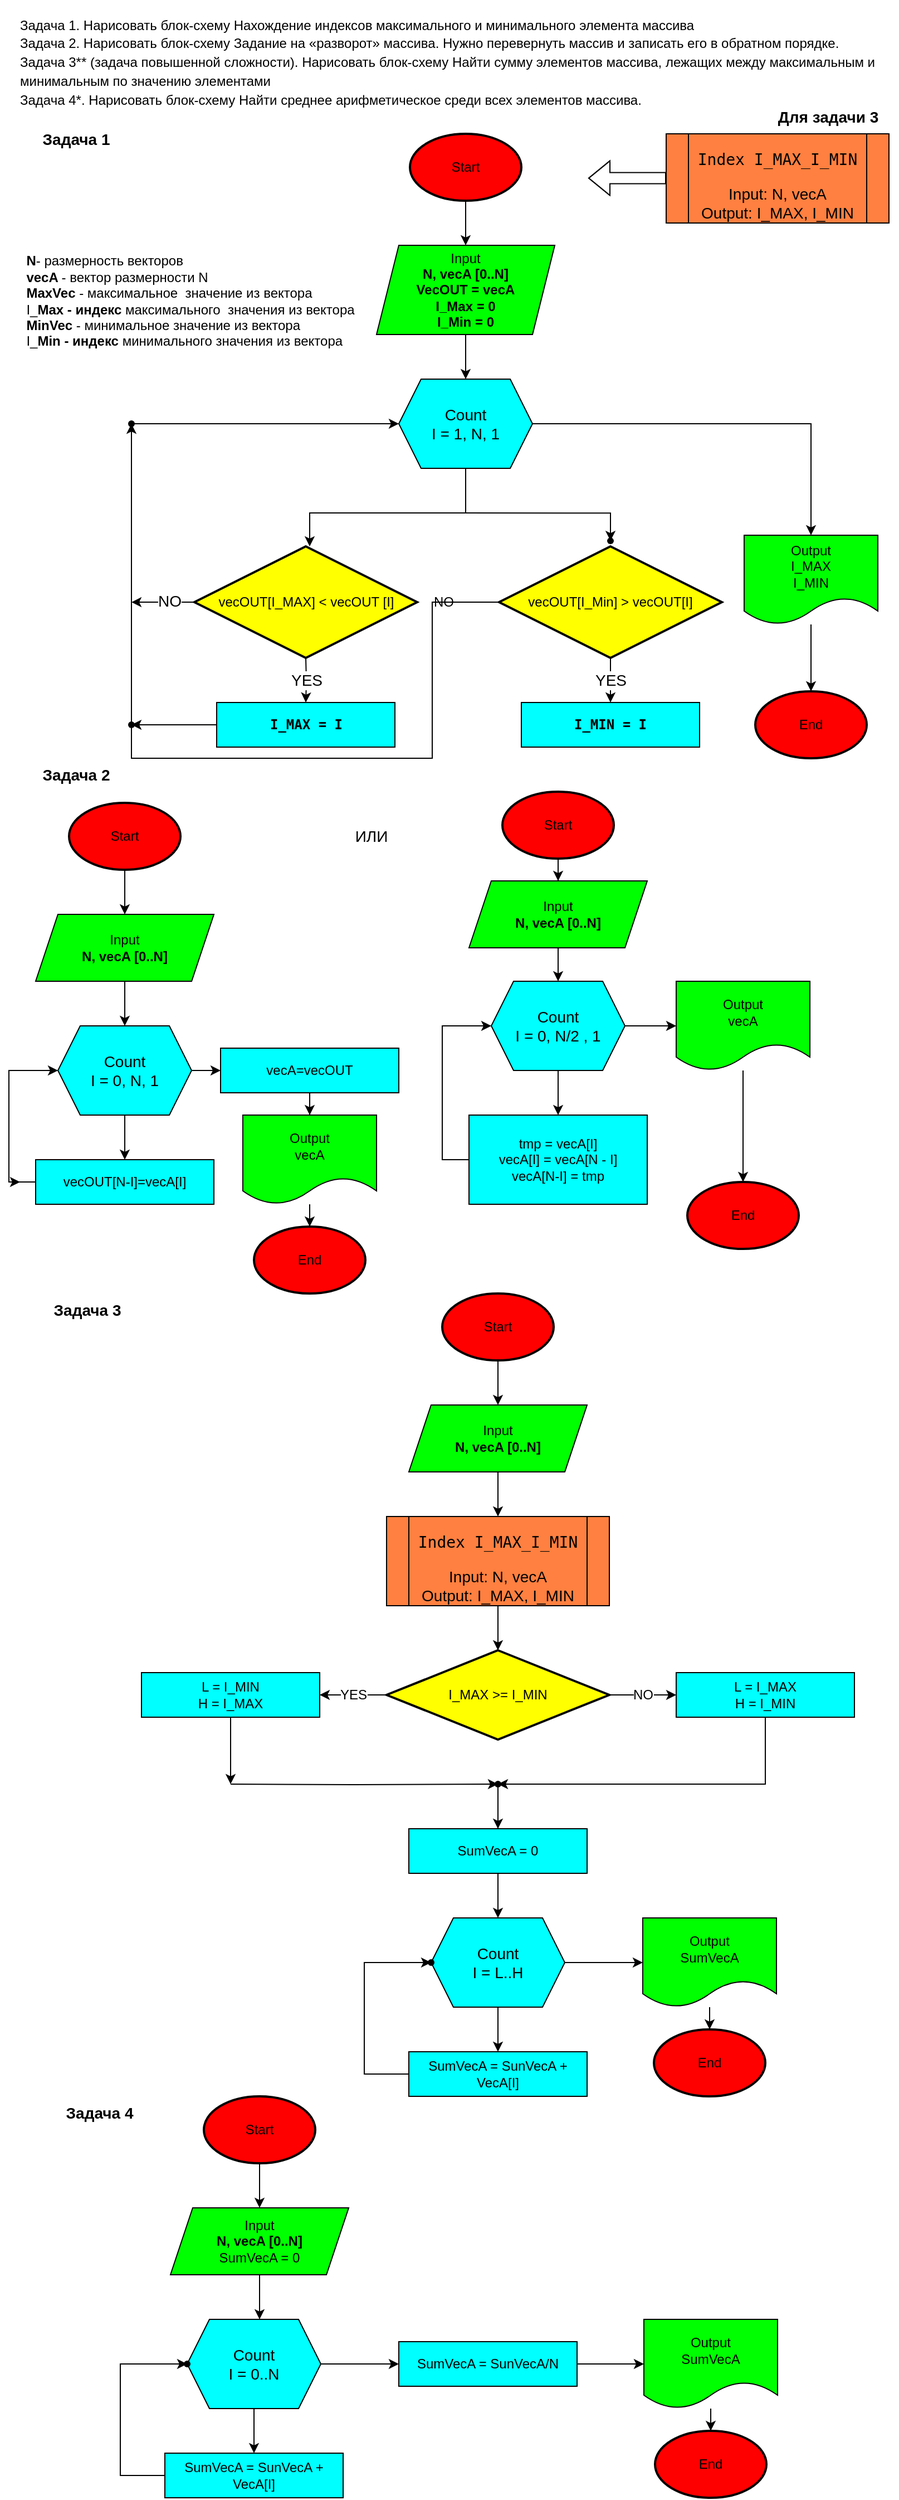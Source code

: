 <mxfile version="20.2.2" type="github">
  <diagram id="C5RBs43oDa-KdzZeNtuy" name="Page-1">
    <mxGraphModel dx="706" dy="355" grid="1" gridSize="10" guides="1" tooltips="1" connect="1" arrows="1" fold="1" page="1" pageScale="1" pageWidth="827" pageHeight="1169" math="0" shadow="0">
      <root>
        <mxCell id="WIyWlLk6GJQsqaUBKTNV-0" />
        <mxCell id="WIyWlLk6GJQsqaUBKTNV-1" parent="WIyWlLk6GJQsqaUBKTNV-0" />
        <mxCell id="VKYqEhsGUvJdusKVCXXP-0" value="&lt;div style=&quot;font-size: 12px;&quot; align=&quot;justify&quot;&gt;&lt;b style=&quot;font-size: 12px;&quot;&gt;N&lt;/b&gt;- размерность векторов&lt;br style=&quot;font-size: 12px;&quot;&gt;&lt;b style=&quot;font-size: 12px;&quot;&gt;vecA &lt;/b&gt;- вектор размерности N&lt;/div&gt;&lt;div style=&quot;font-size: 12px;&quot; align=&quot;justify&quot;&gt;&lt;b style=&quot;font-size: 12px;&quot;&gt;MaxVec &lt;/b&gt;- максимальное&amp;nbsp; значение из вектора &lt;br style=&quot;font-size: 12px;&quot;&gt;&lt;/div&gt;&lt;div style=&quot;font-size: 12px;&quot; align=&quot;justify&quot;&gt;I_&lt;b style=&quot;font-size: 12px;&quot;&gt;Max - индекс &lt;/b&gt;максимального&amp;nbsp; значения из вектора &lt;br style=&quot;font-size: 12px;&quot;&gt;&lt;/div&gt;&lt;div style=&quot;font-size: 12px;&quot;&gt;&lt;div style=&quot;font-size: 12px;&quot; align=&quot;justify&quot;&gt;&lt;b style=&quot;font-size: 12px;&quot;&gt;MinVec &lt;/b&gt;- минимальное значение из вектора &lt;br style=&quot;font-size: 12px;&quot;&gt;&lt;/div&gt;&lt;div style=&quot;font-size: 12px;&quot; align=&quot;justify&quot;&gt;I_&lt;b style=&quot;font-size: 12px;&quot;&gt;Min - индекс &lt;/b&gt;минимального значения из вектора &lt;br style=&quot;font-size: 12px;&quot;&gt;&lt;/div&gt;&lt;/div&gt;" style="text;html=1;strokeColor=none;fillColor=none;align=center;verticalAlign=middle;whiteSpace=wrap;rounded=0;fontFamily=Helvetica;fontSize=12;" parent="WIyWlLk6GJQsqaUBKTNV-1" vertex="1">
          <mxGeometry x="18" y="220" width="310" height="100" as="geometry" />
        </mxCell>
        <mxCell id="s0az6aumU0_sVPZmCAAS-1" value="&lt;font style=&quot;font-size: 12px;&quot; face=&quot;Helvetica&quot;&gt;&lt;span style=&quot;&quot;&gt;Задача 1. Нарисовать блок-схему Нахождение индексов максимального и минимального элемента массива&lt;br&gt;Задача 2. Нарисовать блок-схему Задание на «разворот» массива. Нужно перевернуть массив и записать его в обратном порядке.&lt;br&gt;Задача 3** (задача повышенной сложности). Нарисовать блок-схему Найти сумму элементов массива, лежащих между максимальным и&lt;br&gt;минимальным по значению элементами&lt;br&gt;Задача 4*. Нарисовать блок-схему Найти среднее арифметическое среди всех элементов массива.&lt;/span&gt;&lt;br&gt;&lt;span style=&quot;&quot;&gt;&lt;/span&gt;&lt;/font&gt;" style="text;html=1;strokeColor=none;fillColor=none;align=left;verticalAlign=middle;whiteSpace=wrap;rounded=0;fontSize=14;" parent="WIyWlLk6GJQsqaUBKTNV-1" vertex="1">
          <mxGeometry x="18" width="790" height="110" as="geometry" />
        </mxCell>
        <mxCell id="ObDRGe4wSJezjXT2JfDT-131" value="" style="edgeStyle=orthogonalEdgeStyle;rounded=0;orthogonalLoop=1;jettySize=auto;html=1;fontFamily=Helvetica;fontSize=12;" parent="WIyWlLk6GJQsqaUBKTNV-1" source="s0az6aumU0_sVPZmCAAS-45" target="ObDRGe4wSJezjXT2JfDT-101" edge="1">
          <mxGeometry relative="1" as="geometry" />
        </mxCell>
        <mxCell id="s0az6aumU0_sVPZmCAAS-45" value="Start" style="strokeWidth=2;html=1;shape=mxgraph.flowchart.start_1;whiteSpace=wrap;fillColor=#FF0000;" parent="WIyWlLk6GJQsqaUBKTNV-1" vertex="1">
          <mxGeometry x="370" y="120" width="100" height="60" as="geometry" />
        </mxCell>
        <mxCell id="s0az6aumU0_sVPZmCAAS-65" value="&lt;b&gt;Задача 1&lt;/b&gt;" style="text;html=1;align=center;verticalAlign=middle;resizable=0;points=[];autosize=1;strokeColor=none;fillColor=none;fontSize=14;fontFamily=Helvetica;" parent="WIyWlLk6GJQsqaUBKTNV-1" vertex="1">
          <mxGeometry x="30" y="110" width="80" height="30" as="geometry" />
        </mxCell>
        <mxCell id="ObDRGe4wSJezjXT2JfDT-99" value="End" style="strokeWidth=2;html=1;shape=mxgraph.flowchart.start_1;whiteSpace=wrap;fillColor=#FF0000;" parent="WIyWlLk6GJQsqaUBKTNV-1" vertex="1">
          <mxGeometry x="680" y="620" width="100" height="60" as="geometry" />
        </mxCell>
        <mxCell id="ObDRGe4wSJezjXT2JfDT-100" value="" style="edgeStyle=orthogonalEdgeStyle;rounded=0;orthogonalLoop=1;jettySize=auto;html=1;fontFamily=Helvetica;fontSize=14;" parent="WIyWlLk6GJQsqaUBKTNV-1" source="ObDRGe4wSJezjXT2JfDT-101" target="ObDRGe4wSJezjXT2JfDT-106" edge="1">
          <mxGeometry relative="1" as="geometry" />
        </mxCell>
        <mxCell id="ObDRGe4wSJezjXT2JfDT-101" value="&lt;div&gt;Input&lt;/div&gt;&lt;div&gt;&lt;b&gt;N, vecA [0..N]&lt;/b&gt;&lt;/div&gt;&lt;div&gt;&lt;b&gt;VecOUT = vecA&lt;/b&gt;&lt;/div&gt;&lt;div&gt;&lt;b&gt;I_Max = 0&lt;br&gt;&lt;/b&gt;&lt;/div&gt;&lt;div&gt;&lt;b&gt;I_Min = 0&lt;br&gt;&lt;/b&gt;&lt;/div&gt;" style="shape=parallelogram;perimeter=parallelogramPerimeter;whiteSpace=wrap;html=1;fixedSize=1;fillColor=#00FF00;" parent="WIyWlLk6GJQsqaUBKTNV-1" vertex="1">
          <mxGeometry x="340" y="220" width="160" height="80" as="geometry" />
        </mxCell>
        <mxCell id="ObDRGe4wSJezjXT2JfDT-102" value="" style="edgeStyle=orthogonalEdgeStyle;rounded=0;orthogonalLoop=1;jettySize=auto;html=1;fontFamily=Helvetica;fontSize=14;" parent="WIyWlLk6GJQsqaUBKTNV-1" source="ObDRGe4wSJezjXT2JfDT-103" target="ObDRGe4wSJezjXT2JfDT-99" edge="1">
          <mxGeometry relative="1" as="geometry" />
        </mxCell>
        <mxCell id="ObDRGe4wSJezjXT2JfDT-103" value="&lt;div&gt;Output&lt;/div&gt;&lt;div&gt;I_MAX&lt;/div&gt;&lt;div&gt;I_MIN&lt;br&gt;&lt;/div&gt;" style="shape=document;whiteSpace=wrap;html=1;boundedLbl=1;fillColor=#00FF00;" parent="WIyWlLk6GJQsqaUBKTNV-1" vertex="1">
          <mxGeometry x="670" y="480.0" width="120" height="80" as="geometry" />
        </mxCell>
        <mxCell id="ObDRGe4wSJezjXT2JfDT-105" value="" style="edgeStyle=orthogonalEdgeStyle;rounded=0;orthogonalLoop=1;jettySize=auto;html=1;fontFamily=Helvetica;fontSize=14;" parent="WIyWlLk6GJQsqaUBKTNV-1" source="ObDRGe4wSJezjXT2JfDT-106" target="ObDRGe4wSJezjXT2JfDT-109" edge="1">
          <mxGeometry relative="1" as="geometry">
            <Array as="points">
              <mxPoint x="420" y="460.06" />
              <mxPoint x="280" y="460.06" />
            </Array>
          </mxGeometry>
        </mxCell>
        <mxCell id="ObDRGe4wSJezjXT2JfDT-127" value="" style="edgeStyle=orthogonalEdgeStyle;rounded=0;orthogonalLoop=1;jettySize=auto;html=1;fontFamily=Helvetica;fontSize=12;" parent="WIyWlLk6GJQsqaUBKTNV-1" target="ObDRGe4wSJezjXT2JfDT-126" edge="1">
          <mxGeometry relative="1" as="geometry">
            <mxPoint x="420" y="460.06" as="sourcePoint" />
            <Array as="points">
              <mxPoint x="550" y="460.06" />
            </Array>
          </mxGeometry>
        </mxCell>
        <mxCell id="ObDRGe4wSJezjXT2JfDT-106" value="&lt;div&gt;Count&lt;/div&gt;&lt;div&gt;I = 1, N, 1&lt;br&gt;&lt;/div&gt;" style="shape=hexagon;perimeter=hexagonPerimeter2;whiteSpace=wrap;html=1;fixedSize=1;fontFamily=Helvetica;fontSize=14;fillColor=#00FFFF;" parent="WIyWlLk6GJQsqaUBKTNV-1" vertex="1">
          <mxGeometry x="360" y="340" width="120" height="80" as="geometry" />
        </mxCell>
        <mxCell id="ObDRGe4wSJezjXT2JfDT-107" value="" style="edgeStyle=orthogonalEdgeStyle;rounded=0;orthogonalLoop=1;jettySize=auto;html=1;fontFamily=Helvetica;fontSize=14;" parent="WIyWlLk6GJQsqaUBKTNV-1" source="ObDRGe4wSJezjXT2JfDT-109" edge="1">
          <mxGeometry relative="1" as="geometry">
            <mxPoint x="120" y="540.06" as="targetPoint" />
          </mxGeometry>
        </mxCell>
        <mxCell id="ObDRGe4wSJezjXT2JfDT-108" value="NO" style="edgeLabel;html=1;align=center;verticalAlign=middle;resizable=0;points=[];fontSize=14;fontFamily=Helvetica;" parent="ObDRGe4wSJezjXT2JfDT-107" vertex="1" connectable="0">
          <mxGeometry x="-0.186" y="-1" relative="1" as="geometry">
            <mxPoint as="offset" />
          </mxGeometry>
        </mxCell>
        <mxCell id="ObDRGe4wSJezjXT2JfDT-109" value="vecOUT[I_MAX] &amp;lt; vecOUT [I]" style="strokeWidth=2;html=1;shape=mxgraph.flowchart.decision;whiteSpace=wrap;labelBackgroundColor=none;fontColor=default;fillColor=#FFFF00;" parent="WIyWlLk6GJQsqaUBKTNV-1" vertex="1">
          <mxGeometry x="176.5" y="490.0" width="200" height="100" as="geometry" />
        </mxCell>
        <mxCell id="_BJFXlvesHHBChjdj6PS-3" value="" style="edgeStyle=orthogonalEdgeStyle;rounded=0;orthogonalLoop=1;jettySize=auto;html=1;fontFamily=Helvetica;fontSize=12;" parent="WIyWlLk6GJQsqaUBKTNV-1" source="ObDRGe4wSJezjXT2JfDT-111" target="_BJFXlvesHHBChjdj6PS-2" edge="1">
          <mxGeometry relative="1" as="geometry" />
        </mxCell>
        <mxCell id="ObDRGe4wSJezjXT2JfDT-111" value="&lt;div align=&quot;center&quot;&gt;&lt;pre dir=&quot;ltr&quot; style=&quot;&quot; id=&quot;tw-target-text&quot; data-placeholder=&quot;Перевод&quot; class=&quot;tw-data-text tw-text-large tw-ta&quot;&gt;&lt;b&gt;&lt;span class=&quot;Y2IQFc&quot; lang=&quot;en&quot;&gt;I_MAX = I&lt;/span&gt;&lt;/b&gt;&lt;/pre&gt;&lt;/div&gt;" style="rounded=0;whiteSpace=wrap;html=1;fillColor=#00FFFF;align=center;" parent="WIyWlLk6GJQsqaUBKTNV-1" vertex="1">
          <mxGeometry x="196.5" y="630" width="160" height="40" as="geometry" />
        </mxCell>
        <mxCell id="ObDRGe4wSJezjXT2JfDT-112" value="YES" style="edgeStyle=orthogonalEdgeStyle;rounded=0;orthogonalLoop=1;jettySize=auto;html=1;fontFamily=Helvetica;fontSize=14;" parent="WIyWlLk6GJQsqaUBKTNV-1" target="ObDRGe4wSJezjXT2JfDT-111" edge="1">
          <mxGeometry relative="1" as="geometry">
            <mxPoint x="276.5" y="590" as="sourcePoint" />
          </mxGeometry>
        </mxCell>
        <mxCell id="ObDRGe4wSJezjXT2JfDT-115" value="" style="edgeStyle=orthogonalEdgeStyle;rounded=0;orthogonalLoop=1;jettySize=auto;html=1;fontFamily=Helvetica;fontSize=14;" parent="WIyWlLk6GJQsqaUBKTNV-1" source="ObDRGe4wSJezjXT2JfDT-116" target="ObDRGe4wSJezjXT2JfDT-106" edge="1">
          <mxGeometry relative="1" as="geometry">
            <Array as="points">
              <mxPoint x="120" y="380.0" />
            </Array>
          </mxGeometry>
        </mxCell>
        <mxCell id="ObDRGe4wSJezjXT2JfDT-116" value="" style="shape=waypoint;sketch=0;size=6;pointerEvents=1;points=[];fillColor=#00FFFF;resizable=0;rotatable=0;perimeter=centerPerimeter;snapToPoint=1;rounded=0;" parent="WIyWlLk6GJQsqaUBKTNV-1" vertex="1">
          <mxGeometry x="100" y="360.0" width="40" height="40" as="geometry" />
        </mxCell>
        <mxCell id="ObDRGe4wSJezjXT2JfDT-119" value="" style="edgeStyle=orthogonalEdgeStyle;rounded=0;orthogonalLoop=1;jettySize=auto;html=1;fontFamily=Helvetica;fontSize=14;exitX=1;exitY=0.5;exitDx=0;exitDy=0;" parent="WIyWlLk6GJQsqaUBKTNV-1" source="ObDRGe4wSJezjXT2JfDT-106" target="ObDRGe4wSJezjXT2JfDT-103" edge="1">
          <mxGeometry relative="1" as="geometry">
            <mxPoint x="766.5" y="440.0" as="sourcePoint" />
          </mxGeometry>
        </mxCell>
        <mxCell id="ObDRGe4wSJezjXT2JfDT-130" value="NO" style="edgeStyle=orthogonalEdgeStyle;rounded=0;orthogonalLoop=1;jettySize=auto;html=1;fontFamily=Helvetica;fontSize=12;startArrow=none;" parent="WIyWlLk6GJQsqaUBKTNV-1" source="_BJFXlvesHHBChjdj6PS-2" target="ObDRGe4wSJezjXT2JfDT-116" edge="1">
          <mxGeometry x="-0.186" y="-280" relative="1" as="geometry">
            <mxPoint x="120" y="610.06" as="targetPoint" />
            <Array as="points" />
            <mxPoint as="offset" />
          </mxGeometry>
        </mxCell>
        <mxCell id="ObDRGe4wSJezjXT2JfDT-121" value="vecOUT[I_Min] &amp;gt; vecOUT[I]" style="strokeWidth=2;html=1;shape=mxgraph.flowchart.decision;whiteSpace=wrap;labelBackgroundColor=none;fontColor=default;fillColor=#FFFF00;" parent="WIyWlLk6GJQsqaUBKTNV-1" vertex="1">
          <mxGeometry x="450" y="490.0" width="200" height="100" as="geometry" />
        </mxCell>
        <mxCell id="ObDRGe4wSJezjXT2JfDT-122" value="&lt;div align=&quot;center&quot;&gt;&lt;pre dir=&quot;ltr&quot; style=&quot;&quot; id=&quot;tw-target-text&quot; data-placeholder=&quot;Перевод&quot; class=&quot;tw-data-text tw-text-large tw-ta&quot;&gt;&lt;b&gt;&lt;span class=&quot;Y2IQFc&quot; lang=&quot;en&quot;&gt;I_MIN = I&lt;/span&gt;&lt;/b&gt;&lt;/pre&gt;&lt;/div&gt;" style="rounded=0;whiteSpace=wrap;html=1;fillColor=#00FFFF;align=center;" parent="WIyWlLk6GJQsqaUBKTNV-1" vertex="1">
          <mxGeometry x="470" y="630" width="160" height="40" as="geometry" />
        </mxCell>
        <mxCell id="ObDRGe4wSJezjXT2JfDT-123" value="YES" style="edgeStyle=orthogonalEdgeStyle;rounded=0;orthogonalLoop=1;jettySize=auto;html=1;fontFamily=Helvetica;fontSize=14;exitX=0.5;exitY=1;exitDx=0;exitDy=0;exitPerimeter=0;" parent="WIyWlLk6GJQsqaUBKTNV-1" source="ObDRGe4wSJezjXT2JfDT-121" target="ObDRGe4wSJezjXT2JfDT-122" edge="1">
          <mxGeometry relative="1" as="geometry">
            <mxPoint x="576.5" y="590" as="sourcePoint" />
          </mxGeometry>
        </mxCell>
        <mxCell id="ObDRGe4wSJezjXT2JfDT-126" value="" style="shape=waypoint;sketch=0;size=6;pointerEvents=1;points=[];fillColor=#00FFFF;resizable=0;rotatable=0;perimeter=centerPerimeter;snapToPoint=1;fontSize=14;" parent="WIyWlLk6GJQsqaUBKTNV-1" vertex="1">
          <mxGeometry x="530" y="465.06" width="40" height="40" as="geometry" />
        </mxCell>
        <mxCell id="_BJFXlvesHHBChjdj6PS-2" value="" style="shape=waypoint;sketch=0;size=6;pointerEvents=1;points=[];fillColor=#00FFFF;resizable=0;rotatable=0;perimeter=centerPerimeter;snapToPoint=1;rounded=0;" parent="WIyWlLk6GJQsqaUBKTNV-1" vertex="1">
          <mxGeometry x="100" y="630" width="40" height="40" as="geometry" />
        </mxCell>
        <mxCell id="_BJFXlvesHHBChjdj6PS-4" value="" style="edgeStyle=orthogonalEdgeStyle;rounded=0;orthogonalLoop=1;jettySize=auto;html=1;fontFamily=Helvetica;fontSize=12;endArrow=none;" parent="WIyWlLk6GJQsqaUBKTNV-1" source="ObDRGe4wSJezjXT2JfDT-121" target="_BJFXlvesHHBChjdj6PS-2" edge="1">
          <mxGeometry x="-0.845" relative="1" as="geometry">
            <mxPoint x="120.0" y="380.0" as="targetPoint" />
            <Array as="points">
              <mxPoint x="390" y="540.06" />
              <mxPoint x="390" y="680.06" />
              <mxPoint x="120" y="680.06" />
            </Array>
            <mxPoint as="offset" />
            <mxPoint x="450" y="539.991" as="sourcePoint" />
          </mxGeometry>
        </mxCell>
        <mxCell id="_BJFXlvesHHBChjdj6PS-7" value="" style="edgeStyle=orthogonalEdgeStyle;rounded=0;orthogonalLoop=1;jettySize=auto;html=1;fontFamily=Helvetica;fontSize=12;" parent="WIyWlLk6GJQsqaUBKTNV-1" source="_BJFXlvesHHBChjdj6PS-8" target="_BJFXlvesHHBChjdj6PS-12" edge="1">
          <mxGeometry relative="1" as="geometry" />
        </mxCell>
        <mxCell id="_BJFXlvesHHBChjdj6PS-8" value="Start" style="strokeWidth=2;html=1;shape=mxgraph.flowchart.start_1;whiteSpace=wrap;fillColor=#FF0000;" parent="WIyWlLk6GJQsqaUBKTNV-1" vertex="1">
          <mxGeometry x="64" y="720" width="100" height="60" as="geometry" />
        </mxCell>
        <mxCell id="_BJFXlvesHHBChjdj6PS-9" value="&lt;b&gt;Задача 2&lt;br&gt;&lt;/b&gt;" style="text;html=1;align=center;verticalAlign=middle;resizable=0;points=[];autosize=1;strokeColor=none;fillColor=none;fontSize=14;fontFamily=Helvetica;" parent="WIyWlLk6GJQsqaUBKTNV-1" vertex="1">
          <mxGeometry x="30" y="680" width="80" height="30" as="geometry" />
        </mxCell>
        <mxCell id="_BJFXlvesHHBChjdj6PS-10" value="End" style="strokeWidth=2;html=1;shape=mxgraph.flowchart.start_1;whiteSpace=wrap;fillColor=#FF0000;" parent="WIyWlLk6GJQsqaUBKTNV-1" vertex="1">
          <mxGeometry x="230" y="1100" width="100" height="60" as="geometry" />
        </mxCell>
        <mxCell id="_BJFXlvesHHBChjdj6PS-11" value="" style="edgeStyle=orthogonalEdgeStyle;rounded=0;orthogonalLoop=1;jettySize=auto;html=1;fontFamily=Helvetica;fontSize=14;" parent="WIyWlLk6GJQsqaUBKTNV-1" source="_BJFXlvesHHBChjdj6PS-12" target="_BJFXlvesHHBChjdj6PS-17" edge="1">
          <mxGeometry relative="1" as="geometry" />
        </mxCell>
        <mxCell id="_BJFXlvesHHBChjdj6PS-12" value="&lt;div&gt;Input&lt;/div&gt;&lt;div&gt;&lt;b&gt;N, vecA [0..N]&lt;/b&gt;&lt;/div&gt;" style="shape=parallelogram;perimeter=parallelogramPerimeter;whiteSpace=wrap;html=1;fixedSize=1;fillColor=#00FF00;" parent="WIyWlLk6GJQsqaUBKTNV-1" vertex="1">
          <mxGeometry x="34" y="820" width="160" height="60" as="geometry" />
        </mxCell>
        <mxCell id="_BJFXlvesHHBChjdj6PS-13" value="" style="edgeStyle=orthogonalEdgeStyle;rounded=0;orthogonalLoop=1;jettySize=auto;html=1;fontFamily=Helvetica;fontSize=14;" parent="WIyWlLk6GJQsqaUBKTNV-1" source="_BJFXlvesHHBChjdj6PS-14" target="_BJFXlvesHHBChjdj6PS-10" edge="1">
          <mxGeometry relative="1" as="geometry" />
        </mxCell>
        <mxCell id="_BJFXlvesHHBChjdj6PS-14" value="&lt;div&gt;Output&lt;/div&gt;vecA" style="shape=document;whiteSpace=wrap;html=1;boundedLbl=1;fillColor=#00FF00;" parent="WIyWlLk6GJQsqaUBKTNV-1" vertex="1">
          <mxGeometry x="220" y="1000" width="120" height="80" as="geometry" />
        </mxCell>
        <mxCell id="_BJFXlvesHHBChjdj6PS-34" value="" style="edgeStyle=orthogonalEdgeStyle;rounded=0;orthogonalLoop=1;jettySize=auto;html=1;fontFamily=Helvetica;fontSize=12;" parent="WIyWlLk6GJQsqaUBKTNV-1" source="_BJFXlvesHHBChjdj6PS-17" target="_BJFXlvesHHBChjdj6PS-22" edge="1">
          <mxGeometry relative="1" as="geometry" />
        </mxCell>
        <mxCell id="53o0GiQYbjhxHgjqAaeX-1" value="" style="edgeStyle=orthogonalEdgeStyle;rounded=0;orthogonalLoop=1;jettySize=auto;html=1;fontFamily=Helvetica;fontSize=12;" edge="1" parent="WIyWlLk6GJQsqaUBKTNV-1" source="_BJFXlvesHHBChjdj6PS-17" target="53o0GiQYbjhxHgjqAaeX-0">
          <mxGeometry relative="1" as="geometry" />
        </mxCell>
        <mxCell id="_BJFXlvesHHBChjdj6PS-17" value="&lt;div&gt;Count&lt;/div&gt;&lt;div&gt;I = 0, N, 1&lt;br&gt;&lt;/div&gt;" style="shape=hexagon;perimeter=hexagonPerimeter2;whiteSpace=wrap;html=1;fixedSize=1;fontFamily=Helvetica;fontSize=14;fillColor=#00FFFF;" parent="WIyWlLk6GJQsqaUBKTNV-1" vertex="1">
          <mxGeometry x="54" y="920" width="120" height="80" as="geometry" />
        </mxCell>
        <mxCell id="_BJFXlvesHHBChjdj6PS-36" value="" style="edgeStyle=orthogonalEdgeStyle;rounded=0;orthogonalLoop=1;jettySize=auto;html=1;fontFamily=Helvetica;fontSize=12;" parent="WIyWlLk6GJQsqaUBKTNV-1" source="_BJFXlvesHHBChjdj6PS-22" edge="1">
          <mxGeometry relative="1" as="geometry">
            <mxPoint x="20" y="1060" as="targetPoint" />
          </mxGeometry>
        </mxCell>
        <mxCell id="_BJFXlvesHHBChjdj6PS-22" value="vecOUT[N-I]=vecA[I]" style="rounded=0;whiteSpace=wrap;html=1;fillColor=#00FFFF;align=center;" parent="WIyWlLk6GJQsqaUBKTNV-1" vertex="1">
          <mxGeometry x="34" y="1040" width="160" height="40" as="geometry" />
        </mxCell>
        <mxCell id="_BJFXlvesHHBChjdj6PS-38" value="" style="edgeStyle=orthogonalEdgeStyle;rounded=0;orthogonalLoop=1;jettySize=auto;html=1;fontFamily=Helvetica;fontSize=12;startArrow=none;entryX=0;entryY=0.5;entryDx=0;entryDy=0;" parent="WIyWlLk6GJQsqaUBKTNV-1" target="_BJFXlvesHHBChjdj6PS-17" edge="1">
          <mxGeometry relative="1" as="geometry">
            <mxPoint x="20" y="1060" as="sourcePoint" />
            <Array as="points">
              <mxPoint x="10" y="1060" />
              <mxPoint x="10" y="960" />
            </Array>
            <mxPoint x="20" y="960" as="targetPoint" />
          </mxGeometry>
        </mxCell>
        <mxCell id="_BJFXlvesHHBChjdj6PS-71" value="" style="edgeStyle=orthogonalEdgeStyle;rounded=0;orthogonalLoop=1;jettySize=auto;html=1;fontFamily=Helvetica;fontSize=12;" parent="WIyWlLk6GJQsqaUBKTNV-1" source="_BJFXlvesHHBChjdj6PS-42" target="_BJFXlvesHHBChjdj6PS-66" edge="1">
          <mxGeometry relative="1" as="geometry" />
        </mxCell>
        <mxCell id="_BJFXlvesHHBChjdj6PS-42" value="&lt;div&gt;&lt;pre dir=&quot;ltr&quot; style=&quot;text-align:left&quot; id=&quot;tw-target-text&quot; data-placeholder=&quot;Перевод&quot; class=&quot;tw-data-text tw-text-large tw-ta&quot;&gt;&lt;span class=&quot;Y2IQFc&quot; lang=&quot;en&quot;&gt;Index I_MAX_I_MIN&lt;br&gt;&lt;/span&gt;&lt;/pre&gt;&lt;/div&gt;&lt;div&gt;Input: N, vecA&lt;/div&gt;&lt;div&gt;Output: I_MAX, I_MIN&lt;br&gt;&lt;/div&gt;" style="shape=process;whiteSpace=wrap;html=1;backgroundOutline=1;fontFamily=Helvetica;fontSize=14;fillColor=#FF8040;" parent="WIyWlLk6GJQsqaUBKTNV-1" vertex="1">
          <mxGeometry x="349" y="1360" width="200" height="80" as="geometry" />
        </mxCell>
        <mxCell id="_BJFXlvesHHBChjdj6PS-43" value="" style="shape=flexArrow;endArrow=classic;html=1;rounded=0;fontFamily=Helvetica;fontSize=12;" parent="WIyWlLk6GJQsqaUBKTNV-1" edge="1">
          <mxGeometry width="50" height="50" relative="1" as="geometry">
            <mxPoint x="600" y="159.71" as="sourcePoint" />
            <mxPoint x="530" y="159.71" as="targetPoint" />
            <Array as="points">
              <mxPoint x="560" y="159.71" />
            </Array>
          </mxGeometry>
        </mxCell>
        <mxCell id="_BJFXlvesHHBChjdj6PS-44" value="&lt;b&gt;Для задачи 3&lt;/b&gt;" style="text;html=1;align=center;verticalAlign=middle;resizable=0;points=[];autosize=1;strokeColor=none;fillColor=none;fontSize=14;fontFamily=Helvetica;" parent="WIyWlLk6GJQsqaUBKTNV-1" vertex="1">
          <mxGeometry x="690" y="90" width="110" height="30" as="geometry" />
        </mxCell>
        <mxCell id="_BJFXlvesHHBChjdj6PS-46" value="" style="edgeStyle=orthogonalEdgeStyle;rounded=0;orthogonalLoop=1;jettySize=auto;html=1;fontFamily=Helvetica;fontSize=12;" parent="WIyWlLk6GJQsqaUBKTNV-1" source="_BJFXlvesHHBChjdj6PS-47" target="_BJFXlvesHHBChjdj6PS-51" edge="1">
          <mxGeometry relative="1" as="geometry" />
        </mxCell>
        <mxCell id="_BJFXlvesHHBChjdj6PS-47" value="Start" style="strokeWidth=2;html=1;shape=mxgraph.flowchart.start_1;whiteSpace=wrap;fillColor=#FF0000;" parent="WIyWlLk6GJQsqaUBKTNV-1" vertex="1">
          <mxGeometry x="399" y="1160" width="100" height="60" as="geometry" />
        </mxCell>
        <mxCell id="_BJFXlvesHHBChjdj6PS-48" value="&lt;b&gt;Задача 3&lt;br&gt;&lt;/b&gt;" style="text;html=1;align=center;verticalAlign=middle;resizable=0;points=[];autosize=1;strokeColor=none;fillColor=none;fontSize=14;fontFamily=Helvetica;" parent="WIyWlLk6GJQsqaUBKTNV-1" vertex="1">
          <mxGeometry x="40" y="1160" width="80" height="30" as="geometry" />
        </mxCell>
        <mxCell id="_BJFXlvesHHBChjdj6PS-65" value="" style="edgeStyle=orthogonalEdgeStyle;rounded=0;orthogonalLoop=1;jettySize=auto;html=1;fontFamily=Helvetica;fontSize=12;" parent="WIyWlLk6GJQsqaUBKTNV-1" source="_BJFXlvesHHBChjdj6PS-51" target="_BJFXlvesHHBChjdj6PS-42" edge="1">
          <mxGeometry relative="1" as="geometry" />
        </mxCell>
        <mxCell id="_BJFXlvesHHBChjdj6PS-51" value="&lt;div&gt;Input&lt;/div&gt;&lt;div&gt;&lt;b&gt;N, vecA [0..N]&lt;/b&gt;&lt;/div&gt;" style="shape=parallelogram;perimeter=parallelogramPerimeter;whiteSpace=wrap;html=1;fixedSize=1;fillColor=#00FF00;" parent="WIyWlLk6GJQsqaUBKTNV-1" vertex="1">
          <mxGeometry x="369" y="1260" width="160" height="60" as="geometry" />
        </mxCell>
        <mxCell id="_BJFXlvesHHBChjdj6PS-69" value="YES" style="edgeStyle=orthogonalEdgeStyle;rounded=0;orthogonalLoop=1;jettySize=auto;html=1;fontFamily=Helvetica;fontSize=12;" parent="WIyWlLk6GJQsqaUBKTNV-1" source="_BJFXlvesHHBChjdj6PS-66" target="_BJFXlvesHHBChjdj6PS-67" edge="1">
          <mxGeometry relative="1" as="geometry" />
        </mxCell>
        <mxCell id="_BJFXlvesHHBChjdj6PS-70" value="NO" style="edgeStyle=orthogonalEdgeStyle;rounded=0;orthogonalLoop=1;jettySize=auto;html=1;fontFamily=Helvetica;fontSize=12;" parent="WIyWlLk6GJQsqaUBKTNV-1" source="_BJFXlvesHHBChjdj6PS-66" target="_BJFXlvesHHBChjdj6PS-68" edge="1">
          <mxGeometry relative="1" as="geometry" />
        </mxCell>
        <mxCell id="_BJFXlvesHHBChjdj6PS-66" value="I_MAX &amp;gt;= I_MIN" style="strokeWidth=2;html=1;shape=mxgraph.flowchart.decision;whiteSpace=wrap;labelBackgroundColor=none;fontColor=default;fillColor=#FFFF00;" parent="WIyWlLk6GJQsqaUBKTNV-1" vertex="1">
          <mxGeometry x="349" y="1480" width="200" height="80" as="geometry" />
        </mxCell>
        <mxCell id="_BJFXlvesHHBChjdj6PS-90" value="" style="edgeStyle=orthogonalEdgeStyle;rounded=0;orthogonalLoop=1;jettySize=auto;html=1;fontFamily=Helvetica;fontSize=12;" parent="WIyWlLk6GJQsqaUBKTNV-1" source="_BJFXlvesHHBChjdj6PS-67" edge="1">
          <mxGeometry relative="1" as="geometry">
            <mxPoint x="209" y="1600" as="targetPoint" />
          </mxGeometry>
        </mxCell>
        <mxCell id="_BJFXlvesHHBChjdj6PS-67" value="&lt;div&gt;L = I_MIN&lt;/div&gt;&lt;div&gt;H = I_MAX&lt;br&gt;&lt;/div&gt;" style="rounded=0;whiteSpace=wrap;html=1;fillColor=#00FFFF;align=center;" parent="WIyWlLk6GJQsqaUBKTNV-1" vertex="1">
          <mxGeometry x="129" y="1500" width="160" height="40" as="geometry" />
        </mxCell>
        <mxCell id="_BJFXlvesHHBChjdj6PS-88" value="" style="edgeStyle=orthogonalEdgeStyle;rounded=0;orthogonalLoop=1;jettySize=auto;html=1;fontFamily=Helvetica;fontSize=12;" parent="WIyWlLk6GJQsqaUBKTNV-1" source="_BJFXlvesHHBChjdj6PS-68" target="_BJFXlvesHHBChjdj6PS-91" edge="1">
          <mxGeometry relative="1" as="geometry">
            <mxPoint x="689" y="1600" as="targetPoint" />
            <Array as="points">
              <mxPoint x="689" y="1600" />
            </Array>
          </mxGeometry>
        </mxCell>
        <mxCell id="_BJFXlvesHHBChjdj6PS-68" value="&lt;div&gt;L = I_MAX&lt;/div&gt;&lt;div&gt;H = I_MIN&lt;br&gt;&lt;/div&gt;" style="rounded=0;whiteSpace=wrap;html=1;fillColor=#00FFFF;align=center;" parent="WIyWlLk6GJQsqaUBKTNV-1" vertex="1">
          <mxGeometry x="609" y="1500" width="160" height="40" as="geometry" />
        </mxCell>
        <mxCell id="_BJFXlvesHHBChjdj6PS-72" value="End" style="strokeWidth=2;html=1;shape=mxgraph.flowchart.start_1;whiteSpace=wrap;fillColor=#FF0000;" parent="WIyWlLk6GJQsqaUBKTNV-1" vertex="1">
          <mxGeometry x="589" y="1820" width="100" height="60" as="geometry" />
        </mxCell>
        <mxCell id="_BJFXlvesHHBChjdj6PS-73" value="" style="edgeStyle=orthogonalEdgeStyle;rounded=0;orthogonalLoop=1;jettySize=auto;html=1;fontFamily=Helvetica;fontSize=14;" parent="WIyWlLk6GJQsqaUBKTNV-1" source="_BJFXlvesHHBChjdj6PS-74" target="_BJFXlvesHHBChjdj6PS-72" edge="1">
          <mxGeometry relative="1" as="geometry" />
        </mxCell>
        <mxCell id="_BJFXlvesHHBChjdj6PS-74" value="&lt;div&gt;Output&lt;/div&gt;SumVecA" style="shape=document;whiteSpace=wrap;html=1;boundedLbl=1;fillColor=#00FF00;" parent="WIyWlLk6GJQsqaUBKTNV-1" vertex="1">
          <mxGeometry x="579" y="1720" width="120" height="80" as="geometry" />
        </mxCell>
        <mxCell id="_BJFXlvesHHBChjdj6PS-99" value="" style="edgeStyle=orthogonalEdgeStyle;rounded=0;orthogonalLoop=1;jettySize=auto;html=1;fontFamily=Helvetica;fontSize=12;" parent="WIyWlLk6GJQsqaUBKTNV-1" source="_BJFXlvesHHBChjdj6PS-76" target="_BJFXlvesHHBChjdj6PS-96" edge="1">
          <mxGeometry relative="1" as="geometry" />
        </mxCell>
        <mxCell id="_BJFXlvesHHBChjdj6PS-76" value="&lt;div&gt;Count&lt;/div&gt;&lt;div&gt;I = L..H&lt;br&gt;&lt;/div&gt;" style="shape=hexagon;perimeter=hexagonPerimeter2;whiteSpace=wrap;html=1;fixedSize=1;fontFamily=Helvetica;fontSize=14;fillColor=#00FFFF;" parent="WIyWlLk6GJQsqaUBKTNV-1" vertex="1">
          <mxGeometry x="389" y="1720" width="120" height="80" as="geometry" />
        </mxCell>
        <mxCell id="_BJFXlvesHHBChjdj6PS-79" value="" style="edgeStyle=orthogonalEdgeStyle;rounded=0;orthogonalLoop=1;jettySize=auto;html=1;fontFamily=Helvetica;fontSize=14;exitX=1;exitY=0.5;exitDx=0;exitDy=0;" parent="WIyWlLk6GJQsqaUBKTNV-1" source="_BJFXlvesHHBChjdj6PS-76" target="_BJFXlvesHHBChjdj6PS-74" edge="1">
          <mxGeometry relative="1" as="geometry">
            <mxPoint x="799.5" y="1840" as="sourcePoint" />
          </mxGeometry>
        </mxCell>
        <mxCell id="_BJFXlvesHHBChjdj6PS-85" value="" style="edgeStyle=orthogonalEdgeStyle;rounded=0;orthogonalLoop=1;jettySize=auto;html=1;fontFamily=Helvetica;fontSize=12;endArrow=none;" parent="WIyWlLk6GJQsqaUBKTNV-1" edge="1">
          <mxGeometry relative="1" as="geometry">
            <mxPoint x="340" y="1840" as="sourcePoint" />
            <mxPoint x="340" y="1840" as="targetPoint" />
            <Array as="points">
              <mxPoint x="340" y="1840" />
            </Array>
          </mxGeometry>
        </mxCell>
        <mxCell id="_BJFXlvesHHBChjdj6PS-92" value="" style="edgeStyle=orthogonalEdgeStyle;rounded=0;orthogonalLoop=1;jettySize=auto;html=1;fontFamily=Helvetica;fontSize=12;" parent="WIyWlLk6GJQsqaUBKTNV-1" target="_BJFXlvesHHBChjdj6PS-91" edge="1">
          <mxGeometry relative="1" as="geometry">
            <mxPoint x="209" y="1600" as="sourcePoint" />
          </mxGeometry>
        </mxCell>
        <mxCell id="_BJFXlvesHHBChjdj6PS-93" value="" style="edgeStyle=orthogonalEdgeStyle;rounded=0;orthogonalLoop=1;jettySize=auto;html=1;fontFamily=Helvetica;fontSize=12;" parent="WIyWlLk6GJQsqaUBKTNV-1" source="_BJFXlvesHHBChjdj6PS-91" target="_BJFXlvesHHBChjdj6PS-94" edge="1">
          <mxGeometry relative="1" as="geometry" />
        </mxCell>
        <mxCell id="_BJFXlvesHHBChjdj6PS-91" value="" style="shape=waypoint;sketch=0;size=6;pointerEvents=1;points=[];fillColor=#00FFFF;resizable=0;rotatable=0;perimeter=centerPerimeter;snapToPoint=1;rounded=0;" parent="WIyWlLk6GJQsqaUBKTNV-1" vertex="1">
          <mxGeometry x="429" y="1580" width="40" height="40" as="geometry" />
        </mxCell>
        <mxCell id="_BJFXlvesHHBChjdj6PS-95" value="" style="edgeStyle=orthogonalEdgeStyle;rounded=0;orthogonalLoop=1;jettySize=auto;html=1;fontFamily=Helvetica;fontSize=12;" parent="WIyWlLk6GJQsqaUBKTNV-1" source="_BJFXlvesHHBChjdj6PS-94" target="_BJFXlvesHHBChjdj6PS-76" edge="1">
          <mxGeometry relative="1" as="geometry" />
        </mxCell>
        <mxCell id="_BJFXlvesHHBChjdj6PS-94" value="SumVecA = 0" style="rounded=0;whiteSpace=wrap;html=1;fillColor=#00FFFF;align=center;" parent="WIyWlLk6GJQsqaUBKTNV-1" vertex="1">
          <mxGeometry x="369" y="1640" width="160" height="40" as="geometry" />
        </mxCell>
        <mxCell id="_BJFXlvesHHBChjdj6PS-101" value="" style="edgeStyle=orthogonalEdgeStyle;rounded=0;orthogonalLoop=1;jettySize=auto;html=1;fontFamily=Helvetica;fontSize=12;" parent="WIyWlLk6GJQsqaUBKTNV-1" source="_BJFXlvesHHBChjdj6PS-96" target="_BJFXlvesHHBChjdj6PS-100" edge="1">
          <mxGeometry relative="1" as="geometry">
            <Array as="points">
              <mxPoint x="329" y="1860" />
              <mxPoint x="329" y="1760" />
            </Array>
          </mxGeometry>
        </mxCell>
        <mxCell id="_BJFXlvesHHBChjdj6PS-96" value="SumVecA = SunVecA + VecA[I]" style="rounded=0;whiteSpace=wrap;html=1;fillColor=#00FFFF;align=center;" parent="WIyWlLk6GJQsqaUBKTNV-1" vertex="1">
          <mxGeometry x="369" y="1840" width="160" height="40" as="geometry" />
        </mxCell>
        <mxCell id="_BJFXlvesHHBChjdj6PS-100" value="" style="shape=waypoint;sketch=0;size=6;pointerEvents=1;points=[];fillColor=#00FFFF;resizable=0;rotatable=0;perimeter=centerPerimeter;snapToPoint=1;rounded=0;" parent="WIyWlLk6GJQsqaUBKTNV-1" vertex="1">
          <mxGeometry x="369" y="1740" width="40" height="40" as="geometry" />
        </mxCell>
        <mxCell id="_BJFXlvesHHBChjdj6PS-102" value="&lt;div&gt;&lt;pre dir=&quot;ltr&quot; style=&quot;text-align:left&quot; id=&quot;tw-target-text&quot; data-placeholder=&quot;Перевод&quot; class=&quot;tw-data-text tw-text-large tw-ta&quot;&gt;&lt;span class=&quot;Y2IQFc&quot; lang=&quot;en&quot;&gt;Index I_MAX_I_MIN&lt;br&gt;&lt;/span&gt;&lt;/pre&gt;&lt;/div&gt;&lt;div&gt;Input: N, vecA&lt;/div&gt;&lt;div&gt;Output: I_MAX, I_MIN&lt;br&gt;&lt;/div&gt;" style="shape=process;whiteSpace=wrap;html=1;backgroundOutline=1;fontFamily=Helvetica;fontSize=14;fillColor=#FF8040;" parent="WIyWlLk6GJQsqaUBKTNV-1" vertex="1">
          <mxGeometry x="600" y="120" width="200" height="80" as="geometry" />
        </mxCell>
        <mxCell id="_BJFXlvesHHBChjdj6PS-105" value="" style="edgeStyle=orthogonalEdgeStyle;rounded=0;orthogonalLoop=1;jettySize=auto;html=1;fontFamily=Helvetica;fontSize=12;" parent="WIyWlLk6GJQsqaUBKTNV-1" source="_BJFXlvesHHBChjdj6PS-106" target="_BJFXlvesHHBChjdj6PS-109" edge="1">
          <mxGeometry relative="1" as="geometry" />
        </mxCell>
        <mxCell id="_BJFXlvesHHBChjdj6PS-106" value="Start" style="strokeWidth=2;html=1;shape=mxgraph.flowchart.start_1;whiteSpace=wrap;fillColor=#FF0000;" parent="WIyWlLk6GJQsqaUBKTNV-1" vertex="1">
          <mxGeometry x="185" y="1880" width="100" height="60" as="geometry" />
        </mxCell>
        <mxCell id="_BJFXlvesHHBChjdj6PS-107" value="&lt;b&gt;Задача 4&lt;br&gt;&lt;/b&gt;" style="text;html=1;align=center;verticalAlign=middle;resizable=0;points=[];autosize=1;strokeColor=none;fillColor=none;fontSize=14;fontFamily=Helvetica;" parent="WIyWlLk6GJQsqaUBKTNV-1" vertex="1">
          <mxGeometry x="51" y="1880" width="80" height="30" as="geometry" />
        </mxCell>
        <mxCell id="_BJFXlvesHHBChjdj6PS-134" value="" style="edgeStyle=orthogonalEdgeStyle;rounded=0;orthogonalLoop=1;jettySize=auto;html=1;fontFamily=Helvetica;fontSize=12;" parent="WIyWlLk6GJQsqaUBKTNV-1" source="_BJFXlvesHHBChjdj6PS-109" edge="1">
          <mxGeometry relative="1" as="geometry">
            <mxPoint x="235" y="2080" as="targetPoint" />
          </mxGeometry>
        </mxCell>
        <mxCell id="_BJFXlvesHHBChjdj6PS-109" value="&lt;div&gt;Input&lt;/div&gt;&lt;div&gt;&lt;b&gt;N, vecA [0..N]&lt;/b&gt;&lt;/div&gt;&lt;div&gt;SumVecA = 0&lt;b&gt;&lt;/b&gt;&lt;/div&gt;" style="shape=parallelogram;perimeter=parallelogramPerimeter;whiteSpace=wrap;html=1;fixedSize=1;fillColor=#00FF00;" parent="WIyWlLk6GJQsqaUBKTNV-1" vertex="1">
          <mxGeometry x="155" y="1980" width="160" height="60" as="geometry" />
        </mxCell>
        <mxCell id="_BJFXlvesHHBChjdj6PS-117" value="End" style="strokeWidth=2;html=1;shape=mxgraph.flowchart.start_1;whiteSpace=wrap;fillColor=#FF0000;" parent="WIyWlLk6GJQsqaUBKTNV-1" vertex="1">
          <mxGeometry x="590" y="2180" width="100" height="60" as="geometry" />
        </mxCell>
        <mxCell id="_BJFXlvesHHBChjdj6PS-118" value="" style="edgeStyle=orthogonalEdgeStyle;rounded=0;orthogonalLoop=1;jettySize=auto;html=1;fontFamily=Helvetica;fontSize=14;" parent="WIyWlLk6GJQsqaUBKTNV-1" source="_BJFXlvesHHBChjdj6PS-119" target="_BJFXlvesHHBChjdj6PS-117" edge="1">
          <mxGeometry relative="1" as="geometry" />
        </mxCell>
        <mxCell id="_BJFXlvesHHBChjdj6PS-119" value="&lt;div&gt;Output&lt;/div&gt;SumVecA" style="shape=document;whiteSpace=wrap;html=1;boundedLbl=1;fillColor=#00FF00;" parent="WIyWlLk6GJQsqaUBKTNV-1" vertex="1">
          <mxGeometry x="580" y="2080" width="120" height="80" as="geometry" />
        </mxCell>
        <mxCell id="_BJFXlvesHHBChjdj6PS-120" value="" style="edgeStyle=orthogonalEdgeStyle;rounded=0;orthogonalLoop=1;jettySize=auto;html=1;fontFamily=Helvetica;fontSize=12;" parent="WIyWlLk6GJQsqaUBKTNV-1" source="_BJFXlvesHHBChjdj6PS-121" target="_BJFXlvesHHBChjdj6PS-130" edge="1">
          <mxGeometry relative="1" as="geometry" />
        </mxCell>
        <mxCell id="_BJFXlvesHHBChjdj6PS-137" value="" style="edgeStyle=orthogonalEdgeStyle;rounded=0;orthogonalLoop=1;jettySize=auto;html=1;fontFamily=Helvetica;fontSize=12;" parent="WIyWlLk6GJQsqaUBKTNV-1" source="_BJFXlvesHHBChjdj6PS-121" target="_BJFXlvesHHBChjdj6PS-136" edge="1">
          <mxGeometry relative="1" as="geometry" />
        </mxCell>
        <mxCell id="_BJFXlvesHHBChjdj6PS-121" value="&lt;div&gt;Count&lt;/div&gt;&lt;div&gt;I = 0..N&lt;br&gt;&lt;/div&gt;" style="shape=hexagon;perimeter=hexagonPerimeter2;whiteSpace=wrap;html=1;fixedSize=1;fontFamily=Helvetica;fontSize=14;fillColor=#00FFFF;" parent="WIyWlLk6GJQsqaUBKTNV-1" vertex="1">
          <mxGeometry x="170" y="2080" width="120" height="80" as="geometry" />
        </mxCell>
        <mxCell id="_BJFXlvesHHBChjdj6PS-123" value="" style="edgeStyle=orthogonalEdgeStyle;rounded=0;orthogonalLoop=1;jettySize=auto;html=1;fontFamily=Helvetica;fontSize=12;endArrow=none;" parent="WIyWlLk6GJQsqaUBKTNV-1" edge="1">
          <mxGeometry relative="1" as="geometry">
            <mxPoint x="320" y="2220" as="sourcePoint" />
            <mxPoint x="320" y="2220" as="targetPoint" />
            <Array as="points">
              <mxPoint x="320" y="2220" />
            </Array>
          </mxGeometry>
        </mxCell>
        <mxCell id="_BJFXlvesHHBChjdj6PS-129" value="" style="edgeStyle=orthogonalEdgeStyle;rounded=0;orthogonalLoop=1;jettySize=auto;html=1;fontFamily=Helvetica;fontSize=12;" parent="WIyWlLk6GJQsqaUBKTNV-1" source="_BJFXlvesHHBChjdj6PS-130" target="_BJFXlvesHHBChjdj6PS-131" edge="1">
          <mxGeometry relative="1" as="geometry">
            <Array as="points">
              <mxPoint x="110" y="2220" />
              <mxPoint x="110" y="2120" />
            </Array>
          </mxGeometry>
        </mxCell>
        <mxCell id="_BJFXlvesHHBChjdj6PS-130" value="SumVecA = SunVecA + VecA[I]" style="rounded=0;whiteSpace=wrap;html=1;fillColor=#00FFFF;align=center;" parent="WIyWlLk6GJQsqaUBKTNV-1" vertex="1">
          <mxGeometry x="150" y="2200" width="160" height="40" as="geometry" />
        </mxCell>
        <mxCell id="_BJFXlvesHHBChjdj6PS-131" value="" style="shape=waypoint;sketch=0;size=6;pointerEvents=1;points=[];fillColor=#00FFFF;resizable=0;rotatable=0;perimeter=centerPerimeter;snapToPoint=1;rounded=0;" parent="WIyWlLk6GJQsqaUBKTNV-1" vertex="1">
          <mxGeometry x="150" y="2100" width="40" height="40" as="geometry" />
        </mxCell>
        <mxCell id="_BJFXlvesHHBChjdj6PS-138" value="" style="edgeStyle=orthogonalEdgeStyle;rounded=0;orthogonalLoop=1;jettySize=auto;html=1;fontFamily=Helvetica;fontSize=12;" parent="WIyWlLk6GJQsqaUBKTNV-1" source="_BJFXlvesHHBChjdj6PS-136" target="_BJFXlvesHHBChjdj6PS-119" edge="1">
          <mxGeometry relative="1" as="geometry" />
        </mxCell>
        <mxCell id="_BJFXlvesHHBChjdj6PS-136" value="SumVecA = SunVecA/N" style="rounded=0;whiteSpace=wrap;html=1;fillColor=#00FFFF;align=center;" parent="WIyWlLk6GJQsqaUBKTNV-1" vertex="1">
          <mxGeometry x="360" y="2100" width="160" height="40" as="geometry" />
        </mxCell>
        <mxCell id="53o0GiQYbjhxHgjqAaeX-2" value="" style="edgeStyle=orthogonalEdgeStyle;rounded=0;orthogonalLoop=1;jettySize=auto;html=1;fontFamily=Helvetica;fontSize=12;" edge="1" parent="WIyWlLk6GJQsqaUBKTNV-1" source="53o0GiQYbjhxHgjqAaeX-0" target="_BJFXlvesHHBChjdj6PS-14">
          <mxGeometry relative="1" as="geometry" />
        </mxCell>
        <mxCell id="53o0GiQYbjhxHgjqAaeX-0" value="vecA=vecOUT" style="rounded=0;whiteSpace=wrap;html=1;fillColor=#00FFFF;align=center;" vertex="1" parent="WIyWlLk6GJQsqaUBKTNV-1">
          <mxGeometry x="200" y="940" width="160" height="40" as="geometry" />
        </mxCell>
        <mxCell id="53o0GiQYbjhxHgjqAaeX-4" value="" style="edgeStyle=orthogonalEdgeStyle;rounded=0;orthogonalLoop=1;jettySize=auto;html=1;fontFamily=Helvetica;fontSize=12;" edge="1" source="53o0GiQYbjhxHgjqAaeX-5" target="53o0GiQYbjhxHgjqAaeX-8" parent="WIyWlLk6GJQsqaUBKTNV-1">
          <mxGeometry relative="1" as="geometry" />
        </mxCell>
        <mxCell id="53o0GiQYbjhxHgjqAaeX-5" value="Start" style="strokeWidth=2;html=1;shape=mxgraph.flowchart.start_1;whiteSpace=wrap;fillColor=#FF0000;" vertex="1" parent="WIyWlLk6GJQsqaUBKTNV-1">
          <mxGeometry x="453" y="710" width="100" height="60" as="geometry" />
        </mxCell>
        <mxCell id="53o0GiQYbjhxHgjqAaeX-6" value="End" style="strokeWidth=2;html=1;shape=mxgraph.flowchart.start_1;whiteSpace=wrap;fillColor=#FF0000;" vertex="1" parent="WIyWlLk6GJQsqaUBKTNV-1">
          <mxGeometry x="619" y="1060" width="100" height="60" as="geometry" />
        </mxCell>
        <mxCell id="53o0GiQYbjhxHgjqAaeX-7" value="" style="edgeStyle=orthogonalEdgeStyle;rounded=0;orthogonalLoop=1;jettySize=auto;html=1;fontFamily=Helvetica;fontSize=14;" edge="1" source="53o0GiQYbjhxHgjqAaeX-8" target="53o0GiQYbjhxHgjqAaeX-13" parent="WIyWlLk6GJQsqaUBKTNV-1">
          <mxGeometry relative="1" as="geometry" />
        </mxCell>
        <mxCell id="53o0GiQYbjhxHgjqAaeX-8" value="&lt;div&gt;Input&lt;/div&gt;&lt;div&gt;&lt;b&gt;N, vecA [0..N]&lt;/b&gt;&lt;/div&gt;" style="shape=parallelogram;perimeter=parallelogramPerimeter;whiteSpace=wrap;html=1;fixedSize=1;fillColor=#00FF00;" vertex="1" parent="WIyWlLk6GJQsqaUBKTNV-1">
          <mxGeometry x="423" y="790" width="160" height="60" as="geometry" />
        </mxCell>
        <mxCell id="53o0GiQYbjhxHgjqAaeX-9" value="" style="edgeStyle=orthogonalEdgeStyle;rounded=0;orthogonalLoop=1;jettySize=auto;html=1;fontFamily=Helvetica;fontSize=14;" edge="1" source="53o0GiQYbjhxHgjqAaeX-10" target="53o0GiQYbjhxHgjqAaeX-6" parent="WIyWlLk6GJQsqaUBKTNV-1">
          <mxGeometry relative="1" as="geometry" />
        </mxCell>
        <mxCell id="53o0GiQYbjhxHgjqAaeX-10" value="&lt;div&gt;Output&lt;/div&gt;vecA" style="shape=document;whiteSpace=wrap;html=1;boundedLbl=1;fillColor=#00FF00;" vertex="1" parent="WIyWlLk6GJQsqaUBKTNV-1">
          <mxGeometry x="609" y="880" width="120" height="80" as="geometry" />
        </mxCell>
        <mxCell id="53o0GiQYbjhxHgjqAaeX-11" value="" style="edgeStyle=orthogonalEdgeStyle;rounded=0;orthogonalLoop=1;jettySize=auto;html=1;fontFamily=Helvetica;fontSize=12;" edge="1" source="53o0GiQYbjhxHgjqAaeX-13" target="53o0GiQYbjhxHgjqAaeX-15" parent="WIyWlLk6GJQsqaUBKTNV-1">
          <mxGeometry relative="1" as="geometry" />
        </mxCell>
        <mxCell id="53o0GiQYbjhxHgjqAaeX-19" value="" style="edgeStyle=orthogonalEdgeStyle;rounded=0;orthogonalLoop=1;jettySize=auto;html=1;fontFamily=Helvetica;fontSize=12;" edge="1" parent="WIyWlLk6GJQsqaUBKTNV-1" source="53o0GiQYbjhxHgjqAaeX-13" target="53o0GiQYbjhxHgjqAaeX-10">
          <mxGeometry relative="1" as="geometry" />
        </mxCell>
        <mxCell id="53o0GiQYbjhxHgjqAaeX-13" value="&lt;div&gt;Count&lt;/div&gt;&lt;div&gt;I = 0, N/2 , 1&lt;br&gt;&lt;/div&gt;" style="shape=hexagon;perimeter=hexagonPerimeter2;whiteSpace=wrap;html=1;fixedSize=1;fontFamily=Helvetica;fontSize=14;fillColor=#00FFFF;" vertex="1" parent="WIyWlLk6GJQsqaUBKTNV-1">
          <mxGeometry x="443" y="880" width="120" height="80" as="geometry" />
        </mxCell>
        <mxCell id="53o0GiQYbjhxHgjqAaeX-15" value="&lt;div&gt;tmp = vecA[I]&lt;/div&gt;&lt;div&gt;vecA[I] = vecA[N - I]&lt;/div&gt;&lt;div&gt;vecA[N-I] = tmp&lt;br&gt;&lt;/div&gt;" style="rounded=0;whiteSpace=wrap;html=1;fillColor=#00FFFF;align=center;" vertex="1" parent="WIyWlLk6GJQsqaUBKTNV-1">
          <mxGeometry x="423" y="1000" width="160" height="80" as="geometry" />
        </mxCell>
        <mxCell id="53o0GiQYbjhxHgjqAaeX-16" value="" style="edgeStyle=orthogonalEdgeStyle;rounded=0;orthogonalLoop=1;jettySize=auto;html=1;fontFamily=Helvetica;fontSize=12;startArrow=none;entryX=0;entryY=0.5;entryDx=0;entryDy=0;exitX=0;exitY=0.5;exitDx=0;exitDy=0;" edge="1" target="53o0GiQYbjhxHgjqAaeX-13" parent="WIyWlLk6GJQsqaUBKTNV-1" source="53o0GiQYbjhxHgjqAaeX-15">
          <mxGeometry relative="1" as="geometry">
            <mxPoint x="400" y="1040" as="sourcePoint" />
            <Array as="points">
              <mxPoint x="399" y="1040" />
              <mxPoint x="399" y="920" />
            </Array>
            <mxPoint x="409" y="920" as="targetPoint" />
          </mxGeometry>
        </mxCell>
        <mxCell id="53o0GiQYbjhxHgjqAaeX-20" value="ИЛИ" style="text;html=1;align=center;verticalAlign=middle;resizable=0;points=[];autosize=1;strokeColor=none;fillColor=none;fontSize=14;fontFamily=Helvetica;" vertex="1" parent="WIyWlLk6GJQsqaUBKTNV-1">
          <mxGeometry x="310" y="735" width="50" height="30" as="geometry" />
        </mxCell>
      </root>
    </mxGraphModel>
  </diagram>
</mxfile>
